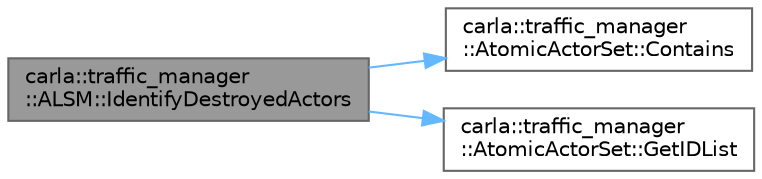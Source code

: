 digraph "carla::traffic_manager::ALSM::IdentifyDestroyedActors"
{
 // INTERACTIVE_SVG=YES
 // LATEX_PDF_SIZE
  bgcolor="transparent";
  edge [fontname=Helvetica,fontsize=10,labelfontname=Helvetica,labelfontsize=10];
  node [fontname=Helvetica,fontsize=10,shape=box,height=0.2,width=0.4];
  rankdir="LR";
  Node1 [id="Node000001",label="carla::traffic_manager\l::ALSM::IdentifyDestroyedActors",height=0.2,width=0.4,color="gray40", fillcolor="grey60", style="filled", fontcolor="black",tooltip=" "];
  Node1 -> Node2 [id="edge1_Node000001_Node000002",color="steelblue1",style="solid",tooltip=" "];
  Node2 [id="Node000002",label="carla::traffic_manager\l::AtomicActorSet::Contains",height=0.2,width=0.4,color="grey40", fillcolor="white", style="filled",URL="$d6/d8c/classcarla_1_1traffic__manager_1_1AtomicActorSet.html#ad0d8c6e79ca7c653571f1899696ff7fa",tooltip=" "];
  Node1 -> Node3 [id="edge2_Node000001_Node000003",color="steelblue1",style="solid",tooltip=" "];
  Node3 [id="Node000003",label="carla::traffic_manager\l::AtomicActorSet::GetIDList",height=0.2,width=0.4,color="grey40", fillcolor="white", style="filled",URL="$d6/d8c/classcarla_1_1traffic__manager_1_1AtomicActorSet.html#a3e33d35c4c1afe440ecbbe052d04648b",tooltip=" "];
}
